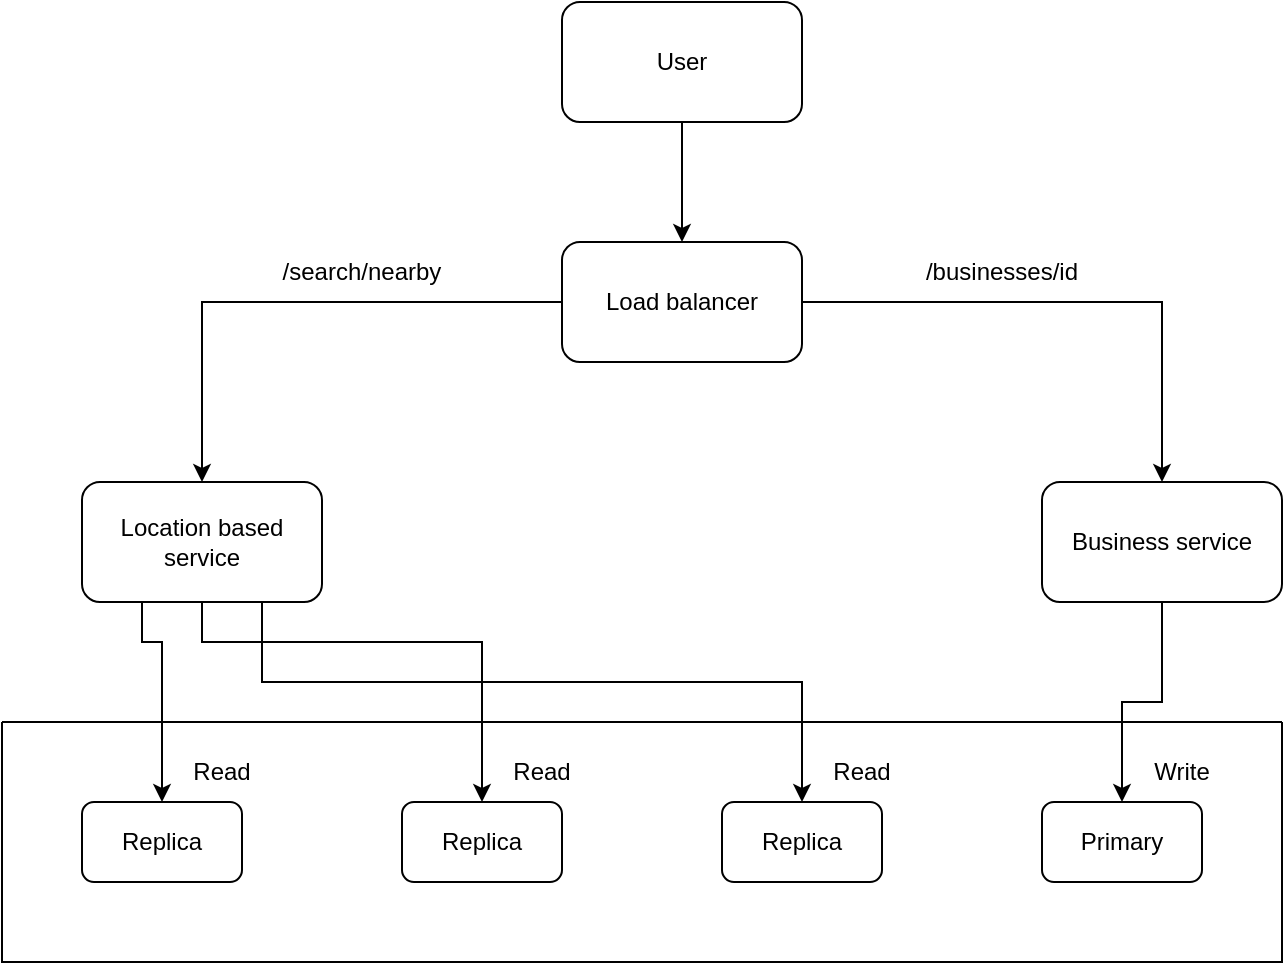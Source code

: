 <mxfile version="24.2.5" type="device">
  <diagram id="bc47vRQSer-DN1HRI0ml" name="Page-1">
    <mxGraphModel dx="882" dy="578" grid="1" gridSize="10" guides="1" tooltips="1" connect="1" arrows="1" fold="1" page="1" pageScale="1" pageWidth="850" pageHeight="1100" math="0" shadow="0">
      <root>
        <mxCell id="0" />
        <mxCell id="1" parent="0" />
        <mxCell id="ktq69xOBjVKp33dEk9sb-27" style="edgeStyle=orthogonalEdgeStyle;rounded=0;orthogonalLoop=1;jettySize=auto;html=1;exitX=0.5;exitY=1;exitDx=0;exitDy=0;" edge="1" parent="1" source="ktq69xOBjVKp33dEk9sb-1" target="ktq69xOBjVKp33dEk9sb-2">
          <mxGeometry relative="1" as="geometry" />
        </mxCell>
        <mxCell id="ktq69xOBjVKp33dEk9sb-1" value="User" style="rounded=1;whiteSpace=wrap;html=1;" vertex="1" parent="1">
          <mxGeometry x="320" y="40" width="120" height="60" as="geometry" />
        </mxCell>
        <mxCell id="ktq69xOBjVKp33dEk9sb-28" style="edgeStyle=orthogonalEdgeStyle;rounded=0;orthogonalLoop=1;jettySize=auto;html=1;exitX=0;exitY=0.5;exitDx=0;exitDy=0;" edge="1" parent="1" source="ktq69xOBjVKp33dEk9sb-2" target="ktq69xOBjVKp33dEk9sb-3">
          <mxGeometry relative="1" as="geometry" />
        </mxCell>
        <mxCell id="ktq69xOBjVKp33dEk9sb-29" style="edgeStyle=orthogonalEdgeStyle;rounded=0;orthogonalLoop=1;jettySize=auto;html=1;exitX=1;exitY=0.5;exitDx=0;exitDy=0;entryX=0.5;entryY=0;entryDx=0;entryDy=0;" edge="1" parent="1" source="ktq69xOBjVKp33dEk9sb-2" target="ktq69xOBjVKp33dEk9sb-4">
          <mxGeometry relative="1" as="geometry" />
        </mxCell>
        <mxCell id="ktq69xOBjVKp33dEk9sb-2" value="Load balancer" style="rounded=1;whiteSpace=wrap;html=1;" vertex="1" parent="1">
          <mxGeometry x="320" y="160" width="120" height="60" as="geometry" />
        </mxCell>
        <mxCell id="ktq69xOBjVKp33dEk9sb-19" style="edgeStyle=orthogonalEdgeStyle;rounded=0;orthogonalLoop=1;jettySize=auto;html=1;exitX=0.25;exitY=1;exitDx=0;exitDy=0;entryX=0.5;entryY=0;entryDx=0;entryDy=0;" edge="1" parent="1" source="ktq69xOBjVKp33dEk9sb-3" target="ktq69xOBjVKp33dEk9sb-6">
          <mxGeometry relative="1" as="geometry">
            <Array as="points">
              <mxPoint x="110" y="360" />
              <mxPoint x="120" y="360" />
            </Array>
          </mxGeometry>
        </mxCell>
        <mxCell id="ktq69xOBjVKp33dEk9sb-20" style="edgeStyle=orthogonalEdgeStyle;rounded=0;orthogonalLoop=1;jettySize=auto;html=1;exitX=0.5;exitY=1;exitDx=0;exitDy=0;entryX=0.5;entryY=0;entryDx=0;entryDy=0;" edge="1" parent="1" source="ktq69xOBjVKp33dEk9sb-3" target="ktq69xOBjVKp33dEk9sb-7">
          <mxGeometry relative="1" as="geometry">
            <Array as="points">
              <mxPoint x="140" y="360" />
              <mxPoint x="280" y="360" />
            </Array>
          </mxGeometry>
        </mxCell>
        <mxCell id="ktq69xOBjVKp33dEk9sb-21" style="edgeStyle=orthogonalEdgeStyle;rounded=0;orthogonalLoop=1;jettySize=auto;html=1;exitX=0.75;exitY=1;exitDx=0;exitDy=0;entryX=0.5;entryY=0;entryDx=0;entryDy=0;" edge="1" parent="1" source="ktq69xOBjVKp33dEk9sb-3" target="ktq69xOBjVKp33dEk9sb-9">
          <mxGeometry relative="1" as="geometry">
            <Array as="points">
              <mxPoint x="170" y="380" />
              <mxPoint x="440" y="380" />
            </Array>
          </mxGeometry>
        </mxCell>
        <mxCell id="ktq69xOBjVKp33dEk9sb-3" value="Location based service" style="rounded=1;whiteSpace=wrap;html=1;" vertex="1" parent="1">
          <mxGeometry x="80" y="280" width="120" height="60" as="geometry" />
        </mxCell>
        <mxCell id="ktq69xOBjVKp33dEk9sb-18" style="edgeStyle=orthogonalEdgeStyle;rounded=0;orthogonalLoop=1;jettySize=auto;html=1;exitX=0.5;exitY=1;exitDx=0;exitDy=0;entryX=0.5;entryY=0;entryDx=0;entryDy=0;" edge="1" parent="1" source="ktq69xOBjVKp33dEk9sb-4" target="ktq69xOBjVKp33dEk9sb-14">
          <mxGeometry relative="1" as="geometry" />
        </mxCell>
        <mxCell id="ktq69xOBjVKp33dEk9sb-4" value="Business service" style="rounded=1;whiteSpace=wrap;html=1;" vertex="1" parent="1">
          <mxGeometry x="560" y="280" width="120" height="60" as="geometry" />
        </mxCell>
        <mxCell id="ktq69xOBjVKp33dEk9sb-5" value="" style="swimlane;startSize=0;" vertex="1" parent="1">
          <mxGeometry x="40" y="400" width="640" height="120" as="geometry" />
        </mxCell>
        <mxCell id="ktq69xOBjVKp33dEk9sb-6" value="Replica" style="rounded=1;whiteSpace=wrap;html=1;" vertex="1" parent="ktq69xOBjVKp33dEk9sb-5">
          <mxGeometry x="40" y="40" width="80" height="40" as="geometry" />
        </mxCell>
        <mxCell id="ktq69xOBjVKp33dEk9sb-7" value="Replica" style="rounded=1;whiteSpace=wrap;html=1;" vertex="1" parent="ktq69xOBjVKp33dEk9sb-5">
          <mxGeometry x="200" y="40" width="80" height="40" as="geometry" />
        </mxCell>
        <mxCell id="ktq69xOBjVKp33dEk9sb-9" value="Replica" style="rounded=1;whiteSpace=wrap;html=1;" vertex="1" parent="ktq69xOBjVKp33dEk9sb-5">
          <mxGeometry x="360" y="40" width="80" height="40" as="geometry" />
        </mxCell>
        <mxCell id="ktq69xOBjVKp33dEk9sb-14" value="Primary" style="rounded=1;whiteSpace=wrap;html=1;" vertex="1" parent="ktq69xOBjVKp33dEk9sb-5">
          <mxGeometry x="520" y="40" width="80" height="40" as="geometry" />
        </mxCell>
        <mxCell id="ktq69xOBjVKp33dEk9sb-25" value="Read" style="text;html=1;align=center;verticalAlign=middle;whiteSpace=wrap;rounded=0;" vertex="1" parent="ktq69xOBjVKp33dEk9sb-5">
          <mxGeometry x="80" y="10" width="60" height="30" as="geometry" />
        </mxCell>
        <mxCell id="ktq69xOBjVKp33dEk9sb-23" value="Read" style="text;html=1;align=center;verticalAlign=middle;whiteSpace=wrap;rounded=0;" vertex="1" parent="ktq69xOBjVKp33dEk9sb-5">
          <mxGeometry x="240" y="10" width="60" height="30" as="geometry" />
        </mxCell>
        <mxCell id="ktq69xOBjVKp33dEk9sb-26" value="Read" style="text;html=1;align=center;verticalAlign=middle;whiteSpace=wrap;rounded=0;" vertex="1" parent="ktq69xOBjVKp33dEk9sb-5">
          <mxGeometry x="400" y="10" width="60" height="30" as="geometry" />
        </mxCell>
        <mxCell id="ktq69xOBjVKp33dEk9sb-22" value="Write" style="text;html=1;align=center;verticalAlign=middle;whiteSpace=wrap;rounded=0;" vertex="1" parent="ktq69xOBjVKp33dEk9sb-5">
          <mxGeometry x="560" y="10" width="60" height="30" as="geometry" />
        </mxCell>
        <mxCell id="ktq69xOBjVKp33dEk9sb-30" value="/search/nearby" style="text;html=1;align=center;verticalAlign=middle;whiteSpace=wrap;rounded=0;" vertex="1" parent="1">
          <mxGeometry x="160" y="160" width="120" height="30" as="geometry" />
        </mxCell>
        <mxCell id="ktq69xOBjVKp33dEk9sb-31" value="/businesses/id" style="text;html=1;align=center;verticalAlign=middle;whiteSpace=wrap;rounded=0;" vertex="1" parent="1">
          <mxGeometry x="480" y="160" width="120" height="30" as="geometry" />
        </mxCell>
      </root>
    </mxGraphModel>
  </diagram>
</mxfile>

